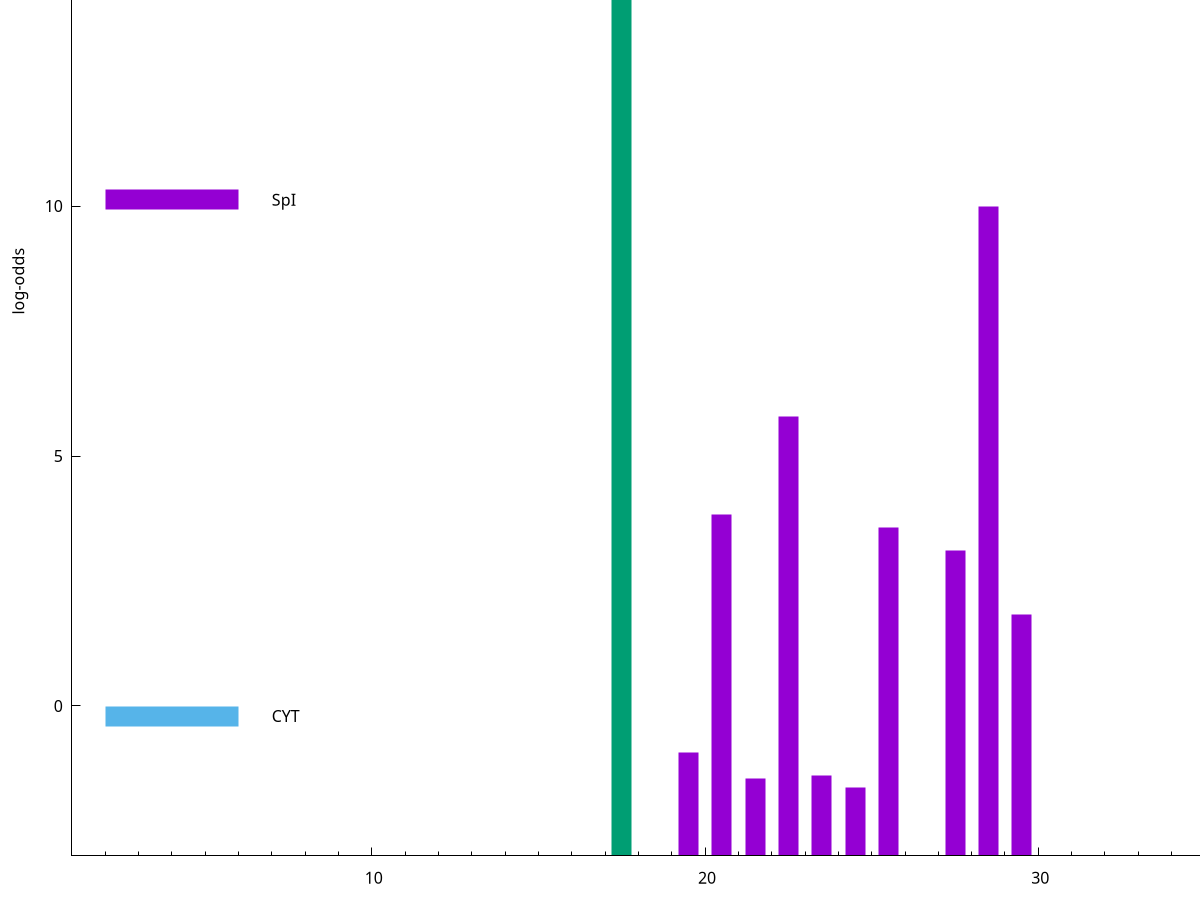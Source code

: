 set title "LipoP predictions for SRR5666568.gff"
set size 2., 1.4
set xrange [1:70] 
set mxtics 10
set yrange [-3:20]
set y2range [0:23]
set ylabel "log-odds"
set term postscript eps color solid "Helvetica" 30
set output "SRR5666568.gff427.eps"
set arrow from 2,18.7392 to 6,18.7392 nohead lt 2 lw 20
set label "SpII" at 7,18.7392
set arrow from 2,10.1283 to 6,10.1283 nohead lt 1 lw 20
set label "SpI" at 7,10.1283
set arrow from 2,-0.200913 to 6,-0.200913 nohead lt 3 lw 20
set label "CYT" at 7,-0.200913
set arrow from 2,18.7392 to 6,18.7392 nohead lt 2 lw 20
set label "SpII" at 7,18.7392
# NOTE: The scores below are the log-odds scores with the threshold
# NOTE: subtracted (a hack to make gnuplot make the histogram all
# NOTE: look nice).
plot "-" axes x1y2 title "" with impulses lt 2 lw 20, "-" axes x1y2 title "" with impulses lt 1 lw 20
17.500000 21.739200
e
28.500000 12.999590
22.500000 8.793440
20.500000 6.825500
25.500000 6.568060
27.500000 6.113420
29.500000 4.824930
19.500000 2.075894
23.500000 1.602850
21.500000 1.542800
24.500000 1.366700
e
exit
